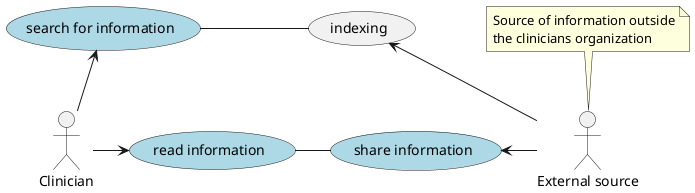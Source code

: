 @startuml use-case-vitalsigns

'note "Vitale parametere" as app
'note "Presentert av applikasjon" as presentasjon
'note "Assistanse for dokumentasjon\nog koding fra applikasjon" as dokumentasjon
note "Source of information outside\nthe clinicians organization" as source

"Clinician" as kliniker

'rectangle "test" as rect {
"search for information" as (soke) #lightblue
"indexing" as (indeksere)
"read information" as (lese) #lightblue
"share information" as (dele) #lightblue

'(soke) -down[hidden]- (lese)
'(indeksere) -down[hidden]- (dele)
"External source" as applikasjon
applikasjon -left-> indeksere
applikasjon -left-> dele
dele -left- lese
indeksere -left- soke
source -down- applikasjon
'}
'actor "Pasient" as pasient 
'[API] as api
'"skrive informasjon" as (skrive) #lightblue

'kliniker -[hidden]right- api
'api -[hidden]right- pasient

kliniker -up-> soke
'søke <-down- pasient

kliniker -right-> (lese)
'(lese) <-right- pasient
'kliniker -down-> (skrive)

'pasient -left-> lese
'pasient -[hidden]left-> skrive
'pasient -down-> skrive

'(søke) -down- app
'app -down- (lese)
'(lese) -right- app
'app -down- pasient
'skrive -down- dokumentasjon
'lese -down- presentasjon

'api .up. lese
'api .down. skrive

@enduml